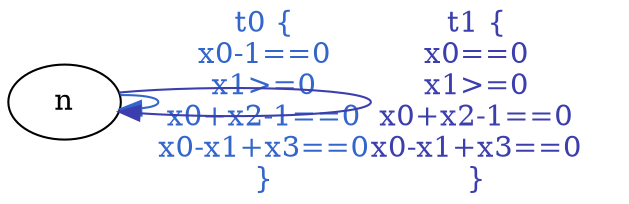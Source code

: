 digraph "" {
n;
n -> n  [color="#3366CC", fontcolor="#3366CC", key=t0, label="t0 {\nx0-1==0\nx1>=0\nx0+x2-1==0\nx0-x1+x3==0\n}", name=t0, source=n, target=n, tr_polyhedron="A 1-dimensional polyhedron in QQ^4 defined as the convex hull of 1 point, 1 ray"];
n -> n  [color="#3B3EAC", fontcolor="#3B3EAC", key=t1, label="t1 {\nx0==0\nx1>=0\nx0+x2-1==0\nx0-x1+x3==0\n}", name=t1, source=n, target=n, tr_polyhedron="A 1-dimensional polyhedron in QQ^4 defined as the convex hull of 1 point, 1 ray"];
}
